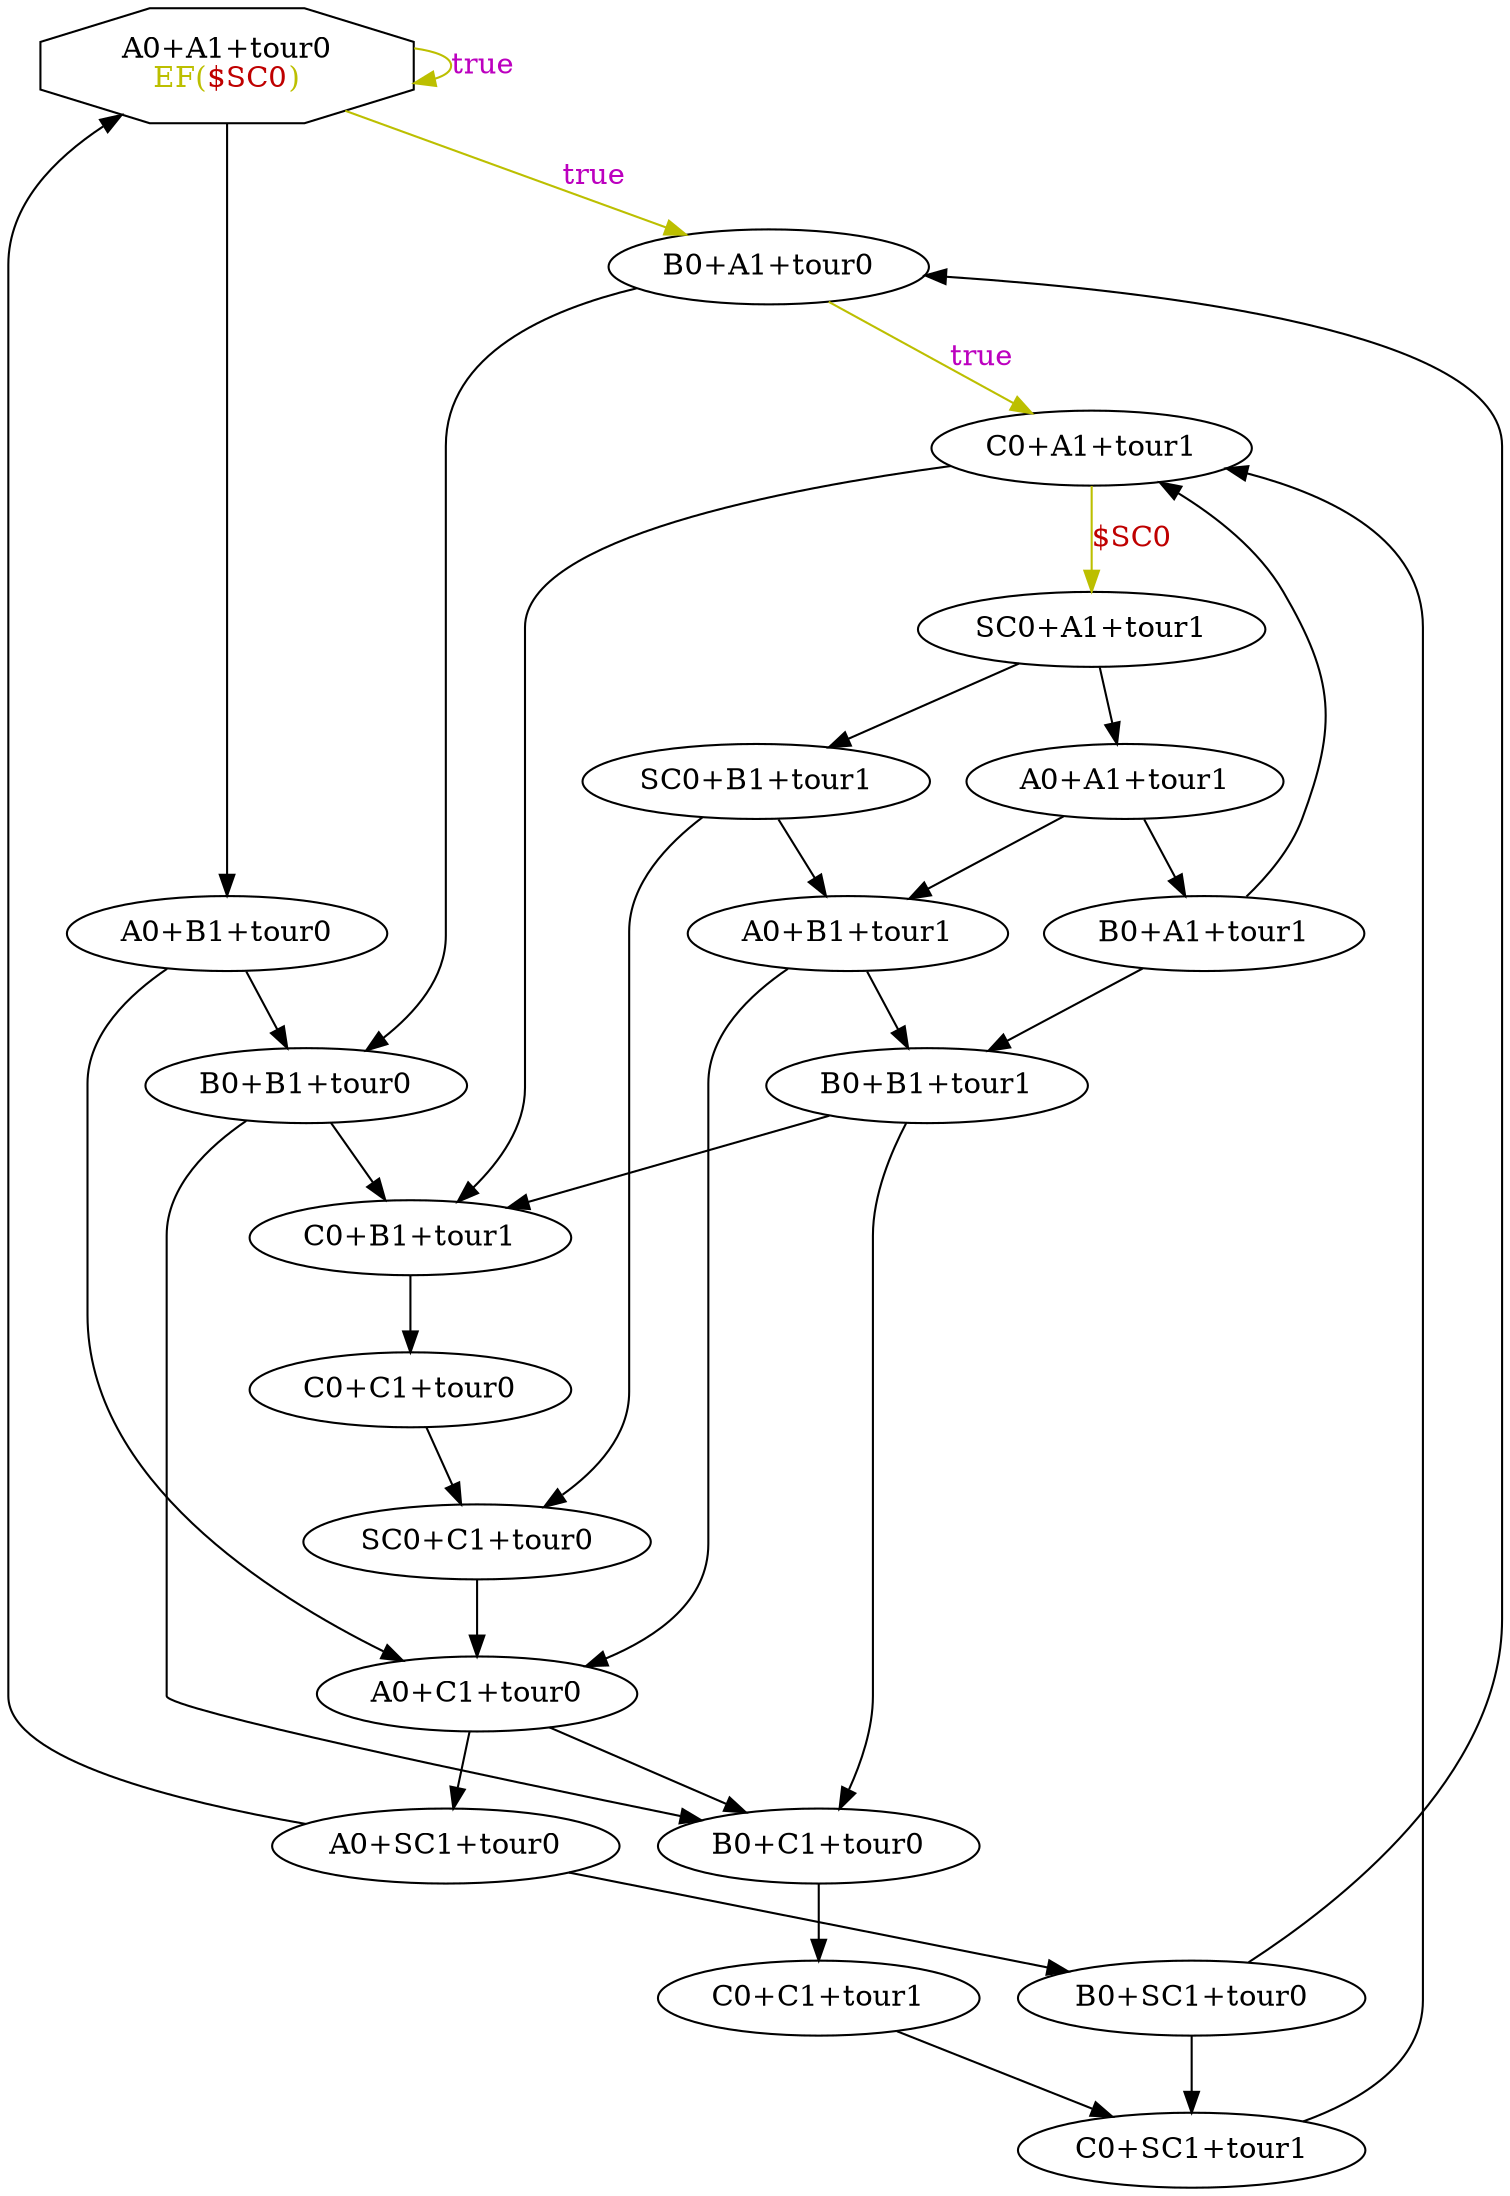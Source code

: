 digraph system {
N0 [label=<A0+A1+tour0<BR/><FONT COLOR="0.16999972 1 0.75">EF(<FONT COLOR="0.99999976 1 0.75">$SC0</FONT>)</FONT>>,shape=octagon]
N1 [label=<B0+A1+tour0>]
N2 [label=<C0+A1+tour1>]
N3 [label=<SC0+A1+tour1>]
N4 [label=<A0+A1+tour1>]
N5 [label=<B0+A1+tour1>]
N6 [label=<B0+B1+tour1>]
N7 [label=<C0+B1+tour1>]
N8 [label=<C0+C1+tour0>]
N9 [label=<SC0+C1+tour0>]
N10 [label=<A0+C1+tour0>]
N11 [label=<B0+C1+tour0>]
N12 [label=<C0+C1+tour1>]
N13 [label=<C0+SC1+tour1>]
N14 [label=<A0+SC1+tour0>]
N15 [label=<B0+SC1+tour0>]
N16 [label=<A0+B1+tour1>]
N17 [label=<SC0+B1+tour1>]
N18 [label=<B0+B1+tour0>]
N19 [label=<A0+B1+tour0>]
N0 -> N19
N1 -> N18
N2 -> N7
N3 -> N4
N3 -> N17
N4 -> N5
N4 -> N16
N5 -> N2
N5 -> N6
N6 -> N7
N6 -> N11
N7 -> N8
N8 -> N9
N9 -> N10
N10 -> N11
N10 -> N14
N11 -> N12
N12 -> N13
N13 -> N2
N14 -> N15
N14 -> N0
N15 -> N13
N15 -> N1
N16 -> N6
N16 -> N10
N17 -> N16
N17 -> N9
N18 -> N7
N18 -> N11
N19 -> N18
N19 -> N10
N1 -> N2 [color="0.16999972 1 0.75",label=<<FONT COLOR="0.82999974 1 0.75">true</FONT>>]
N2 -> N3 [color="0.16999972 1 0.75",label=<<FONT COLOR="0.99999976 1 0.75">$SC0</FONT>>]
N0 -> N1 [color="0.16999972 1 0.75",label=<<FONT COLOR="0.82999974 1 0.75">true</FONT>>]
N0 -> N0 [color="0.16999972 1 0.75",label=<<FONT COLOR="0.82999974 1 0.75">true</FONT>>]
}
